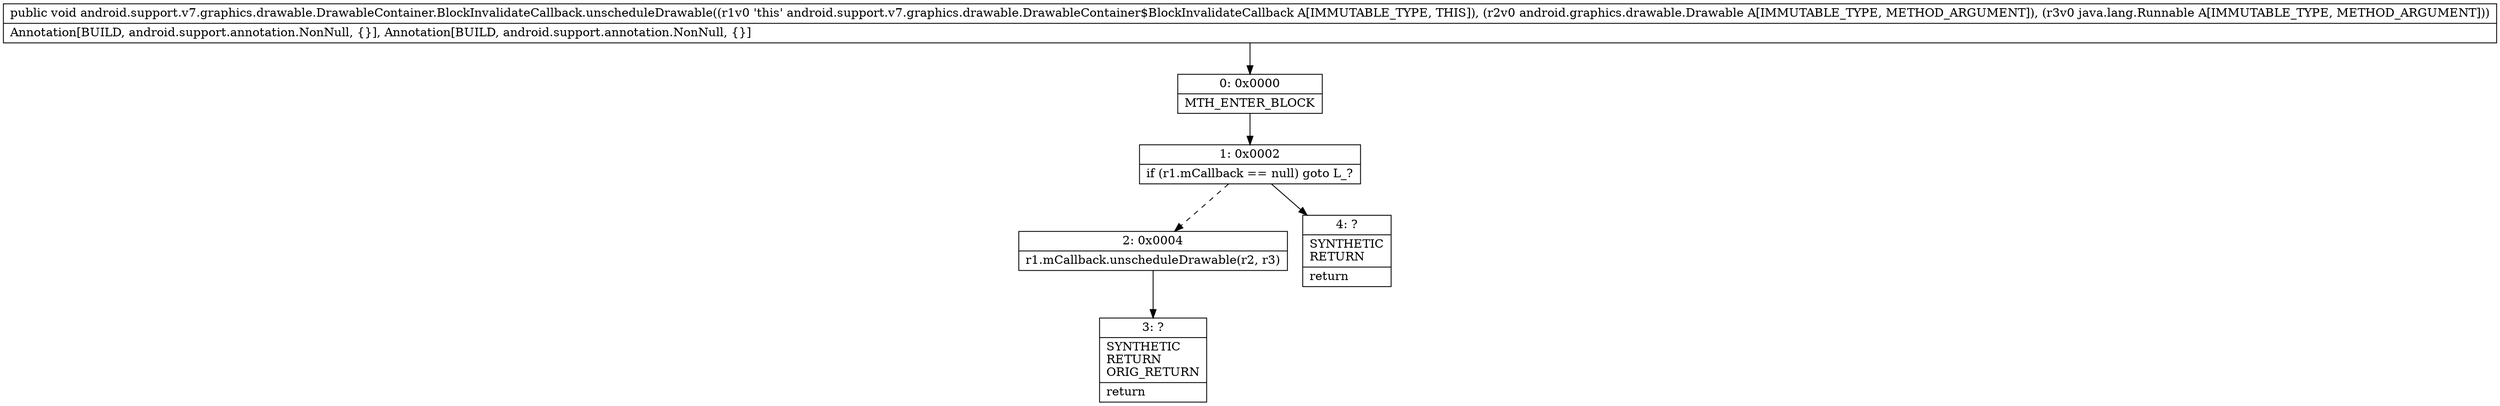 digraph "CFG forandroid.support.v7.graphics.drawable.DrawableContainer.BlockInvalidateCallback.unscheduleDrawable(Landroid\/graphics\/drawable\/Drawable;Ljava\/lang\/Runnable;)V" {
Node_0 [shape=record,label="{0\:\ 0x0000|MTH_ENTER_BLOCK\l}"];
Node_1 [shape=record,label="{1\:\ 0x0002|if (r1.mCallback == null) goto L_?\l}"];
Node_2 [shape=record,label="{2\:\ 0x0004|r1.mCallback.unscheduleDrawable(r2, r3)\l}"];
Node_3 [shape=record,label="{3\:\ ?|SYNTHETIC\lRETURN\lORIG_RETURN\l|return\l}"];
Node_4 [shape=record,label="{4\:\ ?|SYNTHETIC\lRETURN\l|return\l}"];
MethodNode[shape=record,label="{public void android.support.v7.graphics.drawable.DrawableContainer.BlockInvalidateCallback.unscheduleDrawable((r1v0 'this' android.support.v7.graphics.drawable.DrawableContainer$BlockInvalidateCallback A[IMMUTABLE_TYPE, THIS]), (r2v0 android.graphics.drawable.Drawable A[IMMUTABLE_TYPE, METHOD_ARGUMENT]), (r3v0 java.lang.Runnable A[IMMUTABLE_TYPE, METHOD_ARGUMENT]))  | Annotation[BUILD, android.support.annotation.NonNull, \{\}], Annotation[BUILD, android.support.annotation.NonNull, \{\}]\l}"];
MethodNode -> Node_0;
Node_0 -> Node_1;
Node_1 -> Node_2[style=dashed];
Node_1 -> Node_4;
Node_2 -> Node_3;
}

